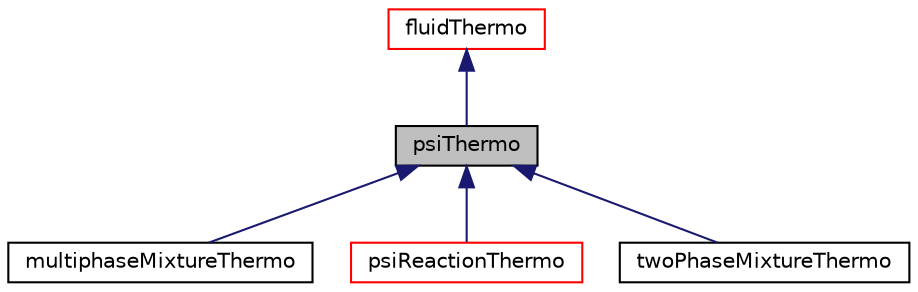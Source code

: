 digraph "psiThermo"
{
  bgcolor="transparent";
  edge [fontname="Helvetica",fontsize="10",labelfontname="Helvetica",labelfontsize="10"];
  node [fontname="Helvetica",fontsize="10",shape=record];
  Node0 [label="psiThermo",height=0.2,width=0.4,color="black", fillcolor="grey75", style="filled", fontcolor="black"];
  Node1 -> Node0 [dir="back",color="midnightblue",fontsize="10",style="solid",fontname="Helvetica"];
  Node1 [label="fluidThermo",height=0.2,width=0.4,color="red",URL="$a31017.html",tooltip="Fundamental fluid thermodynamic properties. "];
  Node0 -> Node12 [dir="back",color="midnightblue",fontsize="10",style="solid",fontname="Helvetica"];
  Node12 [label="multiphaseMixtureThermo",height=0.2,width=0.4,color="black",URL="$a33005.html"];
  Node0 -> Node13 [dir="back",color="midnightblue",fontsize="10",style="solid",fontname="Helvetica"];
  Node13 [label="psiReactionThermo",height=0.2,width=0.4,color="red",URL="$a31509.html",tooltip="Foam::psiReactionThermo. "];
  Node0 -> Node15 [dir="back",color="midnightblue",fontsize="10",style="solid",fontname="Helvetica"];
  Node15 [label="twoPhaseMixtureThermo",height=0.2,width=0.4,color="black",URL="$a32997.html"];
}
